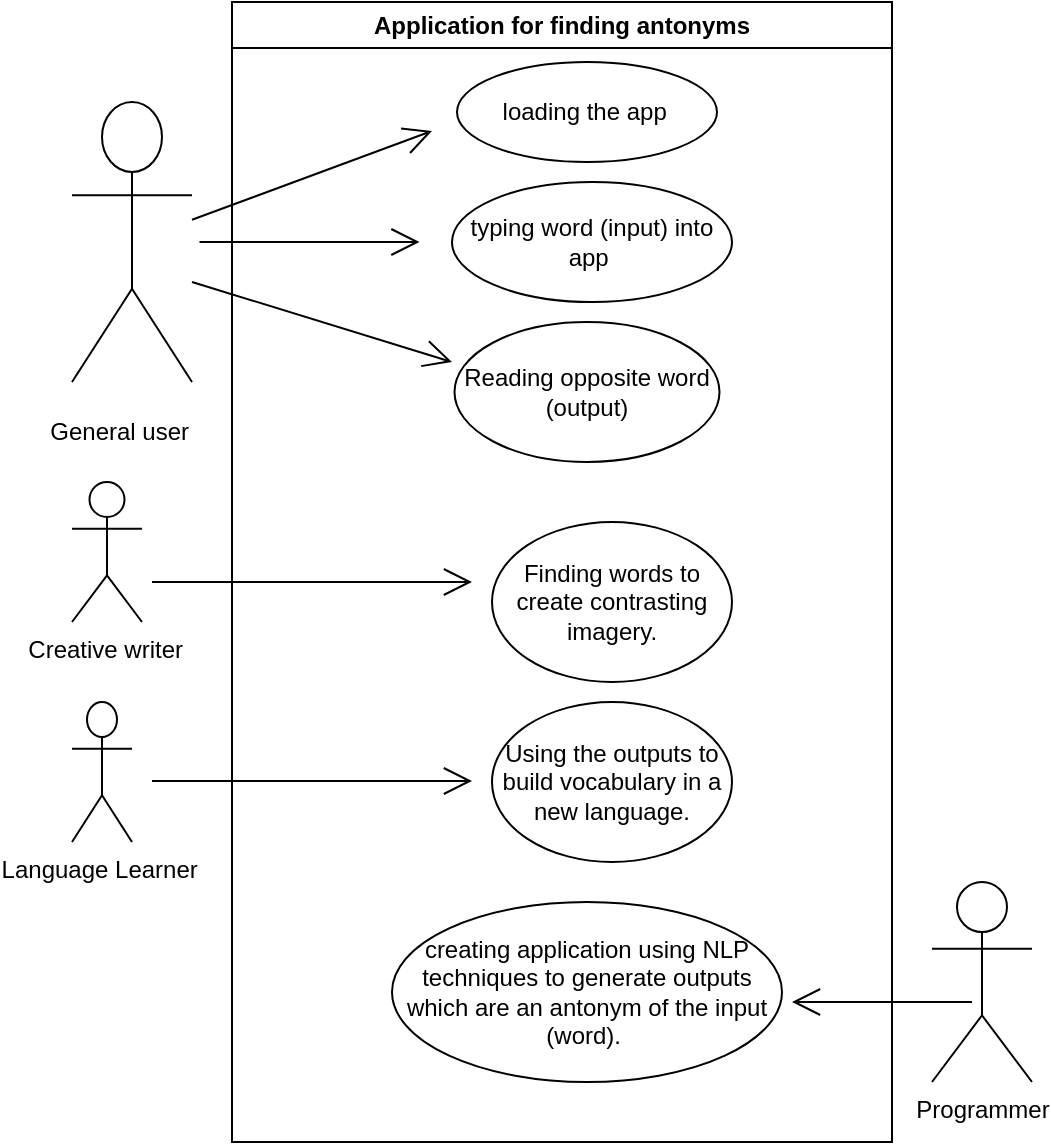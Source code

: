 <mxfile version="22.1.7" type="device">
  <diagram name="Page-1" id="vgOeyhy2TYaw2lH7E3dl">
    <mxGraphModel dx="954" dy="616" grid="1" gridSize="10" guides="1" tooltips="1" connect="1" arrows="1" fold="1" page="1" pageScale="1" pageWidth="827" pageHeight="1169" math="0" shadow="0">
      <root>
        <mxCell id="0" />
        <mxCell id="1" parent="0" />
        <mxCell id="idO3CjA3WUdcLWMKiUAp-2" value="" style="shape=umlActor;verticalLabelPosition=bottom;verticalAlign=top;html=1;" vertex="1" parent="1">
          <mxGeometry x="140" y="190" width="60" height="140" as="geometry" />
        </mxCell>
        <mxCell id="idO3CjA3WUdcLWMKiUAp-4" value="Programmer" style="shape=umlActor;verticalLabelPosition=bottom;verticalAlign=top;html=1;" vertex="1" parent="1">
          <mxGeometry x="570" y="580" width="50" height="100" as="geometry" />
        </mxCell>
        <mxCell id="idO3CjA3WUdcLWMKiUAp-21" value="Application for finding antonyms" style="swimlane;whiteSpace=wrap;html=1;" vertex="1" parent="1">
          <mxGeometry x="220" y="140" width="330" height="570" as="geometry">
            <mxRectangle x="230" y="150" width="270" height="30" as="alternateBounds" />
          </mxGeometry>
        </mxCell>
        <mxCell id="idO3CjA3WUdcLWMKiUAp-8" value="creating application using NLP techniques to generate outputs which are an antonym of the input (word).&amp;nbsp;" style="ellipse;whiteSpace=wrap;html=1;" vertex="1" parent="idO3CjA3WUdcLWMKiUAp-21">
          <mxGeometry x="80" y="450" width="195" height="90" as="geometry" />
        </mxCell>
        <mxCell id="idO3CjA3WUdcLWMKiUAp-14" value="" style="endArrow=open;endFill=1;endSize=12;html=1;rounded=0;" edge="1" parent="idO3CjA3WUdcLWMKiUAp-21" source="idO3CjA3WUdcLWMKiUAp-2">
          <mxGeometry width="160" relative="1" as="geometry">
            <mxPoint x="-10" y="80" as="sourcePoint" />
            <mxPoint x="100" y="64.5" as="targetPoint" />
          </mxGeometry>
        </mxCell>
        <mxCell id="idO3CjA3WUdcLWMKiUAp-18" value="typing word (input) into app&amp;nbsp;" style="ellipse;whiteSpace=wrap;html=1;" vertex="1" parent="idO3CjA3WUdcLWMKiUAp-21">
          <mxGeometry x="110" y="90" width="140" height="60" as="geometry" />
        </mxCell>
        <mxCell id="idO3CjA3WUdcLWMKiUAp-1" value="loading the app&amp;nbsp;" style="ellipse;whiteSpace=wrap;html=1;" vertex="1" parent="idO3CjA3WUdcLWMKiUAp-21">
          <mxGeometry x="112.5" y="30" width="130" height="50" as="geometry" />
        </mxCell>
        <mxCell id="idO3CjA3WUdcLWMKiUAp-44" value="" style="endArrow=open;endFill=1;endSize=12;html=1;rounded=0;" edge="1" parent="idO3CjA3WUdcLWMKiUAp-21">
          <mxGeometry width="160" relative="1" as="geometry">
            <mxPoint x="-40" y="290" as="sourcePoint" />
            <mxPoint x="120" y="290" as="targetPoint" />
          </mxGeometry>
        </mxCell>
        <mxCell id="idO3CjA3WUdcLWMKiUAp-46" value="Using the outputs to build vocabulary in a new language." style="ellipse;whiteSpace=wrap;html=1;" vertex="1" parent="idO3CjA3WUdcLWMKiUAp-21">
          <mxGeometry x="130" y="350" width="120" height="80" as="geometry" />
        </mxCell>
        <mxCell id="idO3CjA3WUdcLWMKiUAp-47" value="" style="endArrow=open;endFill=1;endSize=12;html=1;rounded=0;" edge="1" parent="idO3CjA3WUdcLWMKiUAp-21">
          <mxGeometry width="160" relative="1" as="geometry">
            <mxPoint x="-16.25" y="120" as="sourcePoint" />
            <mxPoint x="93.75" y="120" as="targetPoint" />
            <Array as="points">
              <mxPoint x="43.75" y="120" />
            </Array>
          </mxGeometry>
        </mxCell>
        <mxCell id="idO3CjA3WUdcLWMKiUAp-48" value="Finding words to create contrasting imagery." style="ellipse;whiteSpace=wrap;html=1;" vertex="1" parent="idO3CjA3WUdcLWMKiUAp-21">
          <mxGeometry x="130" y="260" width="120" height="80" as="geometry" />
        </mxCell>
        <mxCell id="idO3CjA3WUdcLWMKiUAp-50" value="" style="endArrow=open;endFill=1;endSize=12;html=1;rounded=0;" edge="1" parent="idO3CjA3WUdcLWMKiUAp-21">
          <mxGeometry width="160" relative="1" as="geometry">
            <mxPoint x="-40" y="389.5" as="sourcePoint" />
            <mxPoint x="120" y="389.5" as="targetPoint" />
          </mxGeometry>
        </mxCell>
        <mxCell id="idO3CjA3WUdcLWMKiUAp-15" value="" style="endArrow=open;endFill=1;endSize=12;html=1;rounded=0;" edge="1" parent="idO3CjA3WUdcLWMKiUAp-21">
          <mxGeometry width="160" relative="1" as="geometry">
            <mxPoint x="370" y="500" as="sourcePoint" />
            <mxPoint x="280" y="500" as="targetPoint" />
            <Array as="points">
              <mxPoint x="320" y="500" />
            </Array>
          </mxGeometry>
        </mxCell>
        <mxCell id="idO3CjA3WUdcLWMKiUAp-51" value="Reading opposite word (output)" style="ellipse;whiteSpace=wrap;html=1;" vertex="1" parent="idO3CjA3WUdcLWMKiUAp-21">
          <mxGeometry x="111.25" y="160" width="132.5" height="70" as="geometry" />
        </mxCell>
        <mxCell id="idO3CjA3WUdcLWMKiUAp-55" value="" style="endArrow=open;endFill=1;endSize=12;html=1;rounded=0;" edge="1" parent="idO3CjA3WUdcLWMKiUAp-21">
          <mxGeometry width="160" relative="1" as="geometry">
            <mxPoint x="-20" y="140" as="sourcePoint" />
            <mxPoint x="110" y="180" as="targetPoint" />
          </mxGeometry>
        </mxCell>
        <mxCell id="idO3CjA3WUdcLWMKiUAp-30" value="Creative writer&amp;nbsp;" style="shape=umlActor;verticalLabelPosition=bottom;verticalAlign=top;html=1;" vertex="1" parent="1">
          <mxGeometry x="140" y="380" width="35" height="70" as="geometry" />
        </mxCell>
        <mxCell id="idO3CjA3WUdcLWMKiUAp-31" value="Language Learner&amp;nbsp;" style="shape=umlActor;verticalLabelPosition=bottom;verticalAlign=top;html=1;" vertex="1" parent="1">
          <mxGeometry x="140" y="490" width="30" height="70" as="geometry" />
        </mxCell>
        <mxCell id="idO3CjA3WUdcLWMKiUAp-35" value="General user&amp;nbsp;" style="text;html=1;align=center;verticalAlign=middle;resizable=0;points=[];autosize=1;strokeColor=none;fillColor=none;" vertex="1" parent="1">
          <mxGeometry x="115" y="340" width="100" height="30" as="geometry" />
        </mxCell>
      </root>
    </mxGraphModel>
  </diagram>
</mxfile>
